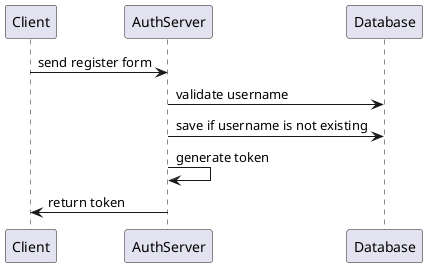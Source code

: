 @startuml username_regisration

Client -> AuthServer: send register form
AuthServer -> Database: validate username
AuthServer -> Database: save if username is not existing
AuthServer -> AuthServer: generate token
AuthServer -> Client: return token

@enduml
